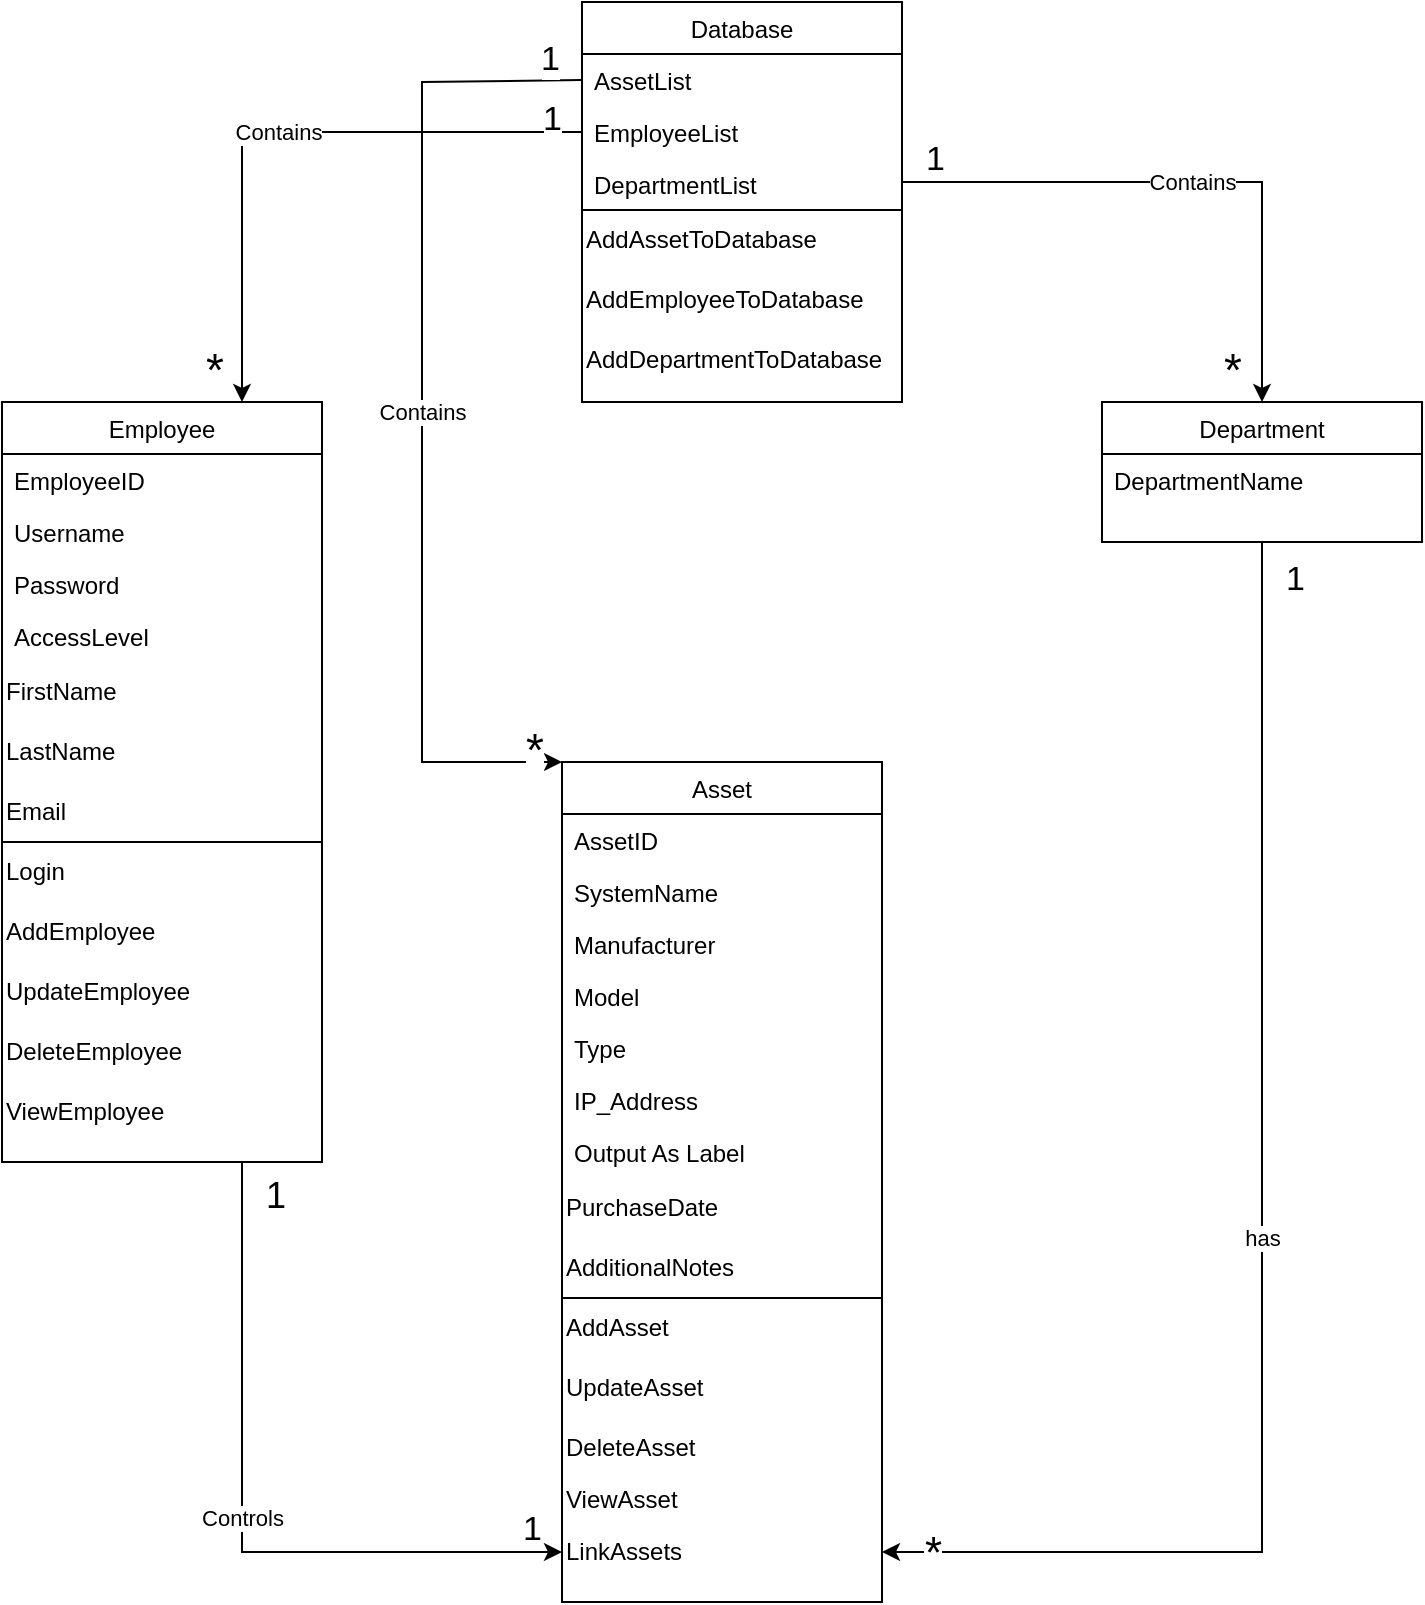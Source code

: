 <mxfile version="22.0.8" type="device">
  <diagram id="C5RBs43oDa-KdzZeNtuy" name="Page-1">
    <mxGraphModel dx="2913" dy="1118" grid="1" gridSize="10" guides="1" tooltips="1" connect="1" arrows="1" fold="1" page="1" pageScale="1" pageWidth="827" pageHeight="1169" math="0" shadow="0">
      <root>
        <mxCell id="WIyWlLk6GJQsqaUBKTNV-0" />
        <mxCell id="WIyWlLk6GJQsqaUBKTNV-1" parent="WIyWlLk6GJQsqaUBKTNV-0" />
        <mxCell id="zkfFHV4jXpPFQw0GAbJ--17" value="Asset" style="swimlane;fontStyle=0;align=center;verticalAlign=top;childLayout=stackLayout;horizontal=1;startSize=26;horizontalStack=0;resizeParent=1;resizeLast=0;collapsible=1;marginBottom=0;rounded=0;shadow=0;strokeWidth=1;" parent="WIyWlLk6GJQsqaUBKTNV-1" vertex="1">
          <mxGeometry x="310" y="450" width="160" height="420" as="geometry">
            <mxRectangle x="550" y="140" width="160" height="26" as="alternateBounds" />
          </mxGeometry>
        </mxCell>
        <mxCell id="zkfFHV4jXpPFQw0GAbJ--18" value="AssetID" style="text;align=left;verticalAlign=top;spacingLeft=4;spacingRight=4;overflow=hidden;rotatable=0;points=[[0,0.5],[1,0.5]];portConstraint=eastwest;" parent="zkfFHV4jXpPFQw0GAbJ--17" vertex="1">
          <mxGeometry y="26" width="160" height="26" as="geometry" />
        </mxCell>
        <mxCell id="zkfFHV4jXpPFQw0GAbJ--19" value="SystemName" style="text;align=left;verticalAlign=top;spacingLeft=4;spacingRight=4;overflow=hidden;rotatable=0;points=[[0,0.5],[1,0.5]];portConstraint=eastwest;rounded=0;shadow=0;html=0;" parent="zkfFHV4jXpPFQw0GAbJ--17" vertex="1">
          <mxGeometry y="52" width="160" height="26" as="geometry" />
        </mxCell>
        <mxCell id="zkfFHV4jXpPFQw0GAbJ--20" value="Manufacturer" style="text;align=left;verticalAlign=top;spacingLeft=4;spacingRight=4;overflow=hidden;rotatable=0;points=[[0,0.5],[1,0.5]];portConstraint=eastwest;rounded=0;shadow=0;html=0;" parent="zkfFHV4jXpPFQw0GAbJ--17" vertex="1">
          <mxGeometry y="78" width="160" height="26" as="geometry" />
        </mxCell>
        <mxCell id="zkfFHV4jXpPFQw0GAbJ--21" value="Model" style="text;align=left;verticalAlign=top;spacingLeft=4;spacingRight=4;overflow=hidden;rotatable=0;points=[[0,0.5],[1,0.5]];portConstraint=eastwest;rounded=0;shadow=0;html=0;" parent="zkfFHV4jXpPFQw0GAbJ--17" vertex="1">
          <mxGeometry y="104" width="160" height="26" as="geometry" />
        </mxCell>
        <mxCell id="zkfFHV4jXpPFQw0GAbJ--22" value="Type" style="text;align=left;verticalAlign=top;spacingLeft=4;spacingRight=4;overflow=hidden;rotatable=0;points=[[0,0.5],[1,0.5]];portConstraint=eastwest;rounded=0;shadow=0;html=0;" parent="zkfFHV4jXpPFQw0GAbJ--17" vertex="1">
          <mxGeometry y="130" width="160" height="26" as="geometry" />
        </mxCell>
        <mxCell id="zkfFHV4jXpPFQw0GAbJ--24" value="IP_Address" style="text;align=left;verticalAlign=top;spacingLeft=4;spacingRight=4;overflow=hidden;rotatable=0;points=[[0,0.5],[1,0.5]];portConstraint=eastwest;" parent="zkfFHV4jXpPFQw0GAbJ--17" vertex="1">
          <mxGeometry y="156" width="160" height="26" as="geometry" />
        </mxCell>
        <mxCell id="zkfFHV4jXpPFQw0GAbJ--25" value="Output As Label" style="text;align=left;verticalAlign=top;spacingLeft=4;spacingRight=4;overflow=hidden;rotatable=0;points=[[0,0.5],[1,0.5]];portConstraint=eastwest;" parent="zkfFHV4jXpPFQw0GAbJ--17" vertex="1">
          <mxGeometry y="182" width="160" height="26" as="geometry" />
        </mxCell>
        <mxCell id="u0gkRa7UdHfeP79vAvta-1" value="PurchaseDate" style="text;html=1;strokeColor=none;fillColor=none;align=left;verticalAlign=middle;whiteSpace=wrap;rounded=0;" vertex="1" parent="zkfFHV4jXpPFQw0GAbJ--17">
          <mxGeometry y="208" width="160" height="30" as="geometry" />
        </mxCell>
        <mxCell id="u0gkRa7UdHfeP79vAvta-2" value="AdditionalNotes" style="text;html=1;strokeColor=none;fillColor=none;align=left;verticalAlign=middle;whiteSpace=wrap;rounded=0;" vertex="1" parent="zkfFHV4jXpPFQw0GAbJ--17">
          <mxGeometry y="238" width="160" height="30" as="geometry" />
        </mxCell>
        <mxCell id="u0gkRa7UdHfeP79vAvta-3" value="" style="endArrow=none;html=1;rounded=0;entryX=1;entryY=1;entryDx=0;entryDy=0;exitX=0;exitY=1;exitDx=0;exitDy=0;" edge="1" parent="zkfFHV4jXpPFQw0GAbJ--17" source="u0gkRa7UdHfeP79vAvta-2" target="u0gkRa7UdHfeP79vAvta-2">
          <mxGeometry width="50" height="50" relative="1" as="geometry">
            <mxPoint x="55" y="318" as="sourcePoint" />
            <mxPoint x="105" y="268" as="targetPoint" />
          </mxGeometry>
        </mxCell>
        <mxCell id="u0gkRa7UdHfeP79vAvta-4" value="AddAsset" style="text;html=1;strokeColor=none;fillColor=none;align=left;verticalAlign=middle;whiteSpace=wrap;rounded=0;" vertex="1" parent="zkfFHV4jXpPFQw0GAbJ--17">
          <mxGeometry y="268" width="160" height="30" as="geometry" />
        </mxCell>
        <mxCell id="u0gkRa7UdHfeP79vAvta-5" value="UpdateAsset" style="text;html=1;strokeColor=none;fillColor=none;align=left;verticalAlign=middle;whiteSpace=wrap;rounded=0;" vertex="1" parent="zkfFHV4jXpPFQw0GAbJ--17">
          <mxGeometry y="298" width="160" height="30" as="geometry" />
        </mxCell>
        <mxCell id="u0gkRa7UdHfeP79vAvta-6" value="DeleteAsset" style="text;html=1;strokeColor=none;fillColor=none;align=left;verticalAlign=middle;whiteSpace=wrap;rounded=0;" vertex="1" parent="zkfFHV4jXpPFQw0GAbJ--17">
          <mxGeometry y="328" width="160" height="30" as="geometry" />
        </mxCell>
        <mxCell id="u0gkRa7UdHfeP79vAvta-7" value="ViewAsset" style="text;html=1;strokeColor=none;fillColor=none;align=left;verticalAlign=middle;whiteSpace=wrap;rounded=0;" vertex="1" parent="zkfFHV4jXpPFQw0GAbJ--17">
          <mxGeometry y="358" width="160" height="22" as="geometry" />
        </mxCell>
        <mxCell id="u0gkRa7UdHfeP79vAvta-53" value="LinkAssets" style="text;html=1;strokeColor=none;fillColor=none;align=left;verticalAlign=middle;whiteSpace=wrap;rounded=0;" vertex="1" parent="zkfFHV4jXpPFQw0GAbJ--17">
          <mxGeometry y="380" width="160" height="30" as="geometry" />
        </mxCell>
        <mxCell id="u0gkRa7UdHfeP79vAvta-11" value="Employee" style="swimlane;fontStyle=0;align=center;verticalAlign=top;childLayout=stackLayout;horizontal=1;startSize=26;horizontalStack=0;resizeParent=1;resizeLast=0;collapsible=1;marginBottom=0;rounded=0;shadow=0;strokeWidth=1;" vertex="1" parent="WIyWlLk6GJQsqaUBKTNV-1">
          <mxGeometry x="30" y="270" width="160" height="380" as="geometry">
            <mxRectangle x="550" y="140" width="160" height="26" as="alternateBounds" />
          </mxGeometry>
        </mxCell>
        <mxCell id="u0gkRa7UdHfeP79vAvta-12" value="EmployeeID" style="text;align=left;verticalAlign=top;spacingLeft=4;spacingRight=4;overflow=hidden;rotatable=0;points=[[0,0.5],[1,0.5]];portConstraint=eastwest;" vertex="1" parent="u0gkRa7UdHfeP79vAvta-11">
          <mxGeometry y="26" width="160" height="26" as="geometry" />
        </mxCell>
        <mxCell id="u0gkRa7UdHfeP79vAvta-13" value="Username" style="text;align=left;verticalAlign=top;spacingLeft=4;spacingRight=4;overflow=hidden;rotatable=0;points=[[0,0.5],[1,0.5]];portConstraint=eastwest;rounded=0;shadow=0;html=0;" vertex="1" parent="u0gkRa7UdHfeP79vAvta-11">
          <mxGeometry y="52" width="160" height="26" as="geometry" />
        </mxCell>
        <mxCell id="u0gkRa7UdHfeP79vAvta-14" value="Password" style="text;align=left;verticalAlign=top;spacingLeft=4;spacingRight=4;overflow=hidden;rotatable=0;points=[[0,0.5],[1,0.5]];portConstraint=eastwest;rounded=0;shadow=0;html=0;" vertex="1" parent="u0gkRa7UdHfeP79vAvta-11">
          <mxGeometry y="78" width="160" height="26" as="geometry" />
        </mxCell>
        <mxCell id="u0gkRa7UdHfeP79vAvta-15" value="AccessLevel" style="text;align=left;verticalAlign=top;spacingLeft=4;spacingRight=4;overflow=hidden;rotatable=0;points=[[0,0.5],[1,0.5]];portConstraint=eastwest;rounded=0;shadow=0;html=0;" vertex="1" parent="u0gkRa7UdHfeP79vAvta-11">
          <mxGeometry y="104" width="160" height="26" as="geometry" />
        </mxCell>
        <mxCell id="u0gkRa7UdHfeP79vAvta-28" value="FirstName" style="text;html=1;strokeColor=none;fillColor=none;align=left;verticalAlign=middle;whiteSpace=wrap;rounded=0;" vertex="1" parent="u0gkRa7UdHfeP79vAvta-11">
          <mxGeometry y="130" width="160" height="30" as="geometry" />
        </mxCell>
        <mxCell id="u0gkRa7UdHfeP79vAvta-29" value="LastName" style="text;html=1;strokeColor=none;fillColor=none;align=left;verticalAlign=middle;whiteSpace=wrap;rounded=0;" vertex="1" parent="u0gkRa7UdHfeP79vAvta-11">
          <mxGeometry y="160" width="160" height="30" as="geometry" />
        </mxCell>
        <mxCell id="u0gkRa7UdHfeP79vAvta-30" value="Email" style="text;html=1;strokeColor=none;fillColor=none;align=left;verticalAlign=middle;whiteSpace=wrap;rounded=0;" vertex="1" parent="u0gkRa7UdHfeP79vAvta-11">
          <mxGeometry y="190" width="160" height="30" as="geometry" />
        </mxCell>
        <mxCell id="u0gkRa7UdHfeP79vAvta-31" value="" style="endArrow=none;html=1;rounded=0;exitX=0;exitY=1;exitDx=0;exitDy=0;entryX=1;entryY=1;entryDx=0;entryDy=0;" edge="1" parent="u0gkRa7UdHfeP79vAvta-11" source="u0gkRa7UdHfeP79vAvta-30" target="u0gkRa7UdHfeP79vAvta-30">
          <mxGeometry width="50" height="50" relative="1" as="geometry">
            <mxPoint x="50" y="290" as="sourcePoint" />
            <mxPoint x="100" y="240" as="targetPoint" />
          </mxGeometry>
        </mxCell>
        <mxCell id="u0gkRa7UdHfeP79vAvta-32" value="Login" style="text;html=1;strokeColor=none;fillColor=none;align=left;verticalAlign=middle;whiteSpace=wrap;rounded=0;" vertex="1" parent="u0gkRa7UdHfeP79vAvta-11">
          <mxGeometry y="220" width="160" height="30" as="geometry" />
        </mxCell>
        <mxCell id="u0gkRa7UdHfeP79vAvta-58" value="AddEmployee" style="text;html=1;strokeColor=none;fillColor=none;align=left;verticalAlign=middle;whiteSpace=wrap;rounded=0;" vertex="1" parent="u0gkRa7UdHfeP79vAvta-11">
          <mxGeometry y="250" width="160" height="30" as="geometry" />
        </mxCell>
        <mxCell id="u0gkRa7UdHfeP79vAvta-59" value="UpdateEmployee" style="text;html=1;strokeColor=none;fillColor=none;align=left;verticalAlign=middle;whiteSpace=wrap;rounded=0;" vertex="1" parent="u0gkRa7UdHfeP79vAvta-11">
          <mxGeometry y="280" width="160" height="30" as="geometry" />
        </mxCell>
        <mxCell id="u0gkRa7UdHfeP79vAvta-60" value="DeleteEmployee" style="text;html=1;strokeColor=none;fillColor=none;align=left;verticalAlign=middle;whiteSpace=wrap;rounded=0;" vertex="1" parent="u0gkRa7UdHfeP79vAvta-11">
          <mxGeometry y="310" width="160" height="30" as="geometry" />
        </mxCell>
        <mxCell id="u0gkRa7UdHfeP79vAvta-61" value="ViewEmployee" style="text;html=1;strokeColor=none;fillColor=none;align=left;verticalAlign=middle;whiteSpace=wrap;rounded=0;" vertex="1" parent="u0gkRa7UdHfeP79vAvta-11">
          <mxGeometry y="340" width="160" height="30" as="geometry" />
        </mxCell>
        <mxCell id="u0gkRa7UdHfeP79vAvta-33" value="Department" style="swimlane;fontStyle=0;align=center;verticalAlign=top;childLayout=stackLayout;horizontal=1;startSize=26;horizontalStack=0;resizeParent=1;resizeLast=0;collapsible=1;marginBottom=0;rounded=0;shadow=0;strokeWidth=1;" vertex="1" parent="WIyWlLk6GJQsqaUBKTNV-1">
          <mxGeometry x="580" y="270" width="160" height="70" as="geometry">
            <mxRectangle x="550" y="140" width="160" height="26" as="alternateBounds" />
          </mxGeometry>
        </mxCell>
        <mxCell id="u0gkRa7UdHfeP79vAvta-34" value="DepartmentName" style="text;align=left;verticalAlign=top;spacingLeft=4;spacingRight=4;overflow=hidden;rotatable=0;points=[[0,0.5],[1,0.5]];portConstraint=eastwest;" vertex="1" parent="u0gkRa7UdHfeP79vAvta-33">
          <mxGeometry y="26" width="160" height="26" as="geometry" />
        </mxCell>
        <mxCell id="u0gkRa7UdHfeP79vAvta-43" value="Database" style="swimlane;fontStyle=0;align=center;verticalAlign=top;childLayout=stackLayout;horizontal=1;startSize=26;horizontalStack=0;resizeParent=1;resizeLast=0;collapsible=1;marginBottom=0;rounded=0;shadow=0;strokeWidth=1;" vertex="1" parent="WIyWlLk6GJQsqaUBKTNV-1">
          <mxGeometry x="320" y="70" width="160" height="200" as="geometry">
            <mxRectangle x="550" y="140" width="160" height="26" as="alternateBounds" />
          </mxGeometry>
        </mxCell>
        <mxCell id="u0gkRa7UdHfeP79vAvta-44" value="AssetList" style="text;align=left;verticalAlign=top;spacingLeft=4;spacingRight=4;overflow=hidden;rotatable=0;points=[[0,0.5],[1,0.5]];portConstraint=eastwest;" vertex="1" parent="u0gkRa7UdHfeP79vAvta-43">
          <mxGeometry y="26" width="160" height="26" as="geometry" />
        </mxCell>
        <mxCell id="u0gkRa7UdHfeP79vAvta-45" value="EmployeeList" style="text;align=left;verticalAlign=top;spacingLeft=4;spacingRight=4;overflow=hidden;rotatable=0;points=[[0,0.5],[1,0.5]];portConstraint=eastwest;rounded=0;shadow=0;html=0;" vertex="1" parent="u0gkRa7UdHfeP79vAvta-43">
          <mxGeometry y="52" width="160" height="26" as="geometry" />
        </mxCell>
        <mxCell id="u0gkRa7UdHfeP79vAvta-46" value="DepartmentList" style="text;align=left;verticalAlign=top;spacingLeft=4;spacingRight=4;overflow=hidden;rotatable=0;points=[[0,0.5],[1,0.5]];portConstraint=eastwest;rounded=0;shadow=0;html=0;" vertex="1" parent="u0gkRa7UdHfeP79vAvta-43">
          <mxGeometry y="78" width="160" height="26" as="geometry" />
        </mxCell>
        <mxCell id="u0gkRa7UdHfeP79vAvta-54" value="" style="endArrow=none;html=1;rounded=0;exitX=0;exitY=1;exitDx=0;exitDy=0;exitPerimeter=0;entryX=1;entryY=1;entryDx=0;entryDy=0;entryPerimeter=0;" edge="1" parent="u0gkRa7UdHfeP79vAvta-43" source="u0gkRa7UdHfeP79vAvta-46" target="u0gkRa7UdHfeP79vAvta-46">
          <mxGeometry width="50" height="50" relative="1" as="geometry">
            <mxPoint x="55" y="190" as="sourcePoint" />
            <mxPoint x="105" y="140" as="targetPoint" />
          </mxGeometry>
        </mxCell>
        <mxCell id="u0gkRa7UdHfeP79vAvta-55" value="AddAssetToDatabase" style="text;html=1;strokeColor=none;fillColor=none;align=left;verticalAlign=middle;whiteSpace=wrap;rounded=0;" vertex="1" parent="u0gkRa7UdHfeP79vAvta-43">
          <mxGeometry y="104" width="160" height="30" as="geometry" />
        </mxCell>
        <mxCell id="u0gkRa7UdHfeP79vAvta-56" value="AddEmployeeToDatabase" style="text;html=1;strokeColor=none;fillColor=none;align=left;verticalAlign=middle;whiteSpace=wrap;rounded=0;" vertex="1" parent="u0gkRa7UdHfeP79vAvta-43">
          <mxGeometry y="134" width="160" height="30" as="geometry" />
        </mxCell>
        <mxCell id="u0gkRa7UdHfeP79vAvta-57" value="AddDepartmentToDatabase" style="text;html=1;strokeColor=none;fillColor=none;align=left;verticalAlign=middle;whiteSpace=wrap;rounded=0;" vertex="1" parent="u0gkRa7UdHfeP79vAvta-43">
          <mxGeometry y="164" width="160" height="30" as="geometry" />
        </mxCell>
        <mxCell id="u0gkRa7UdHfeP79vAvta-68" value="" style="endArrow=classic;html=1;rounded=0;entryX=1;entryY=0.5;entryDx=0;entryDy=0;exitX=0.5;exitY=1;exitDx=0;exitDy=0;" edge="1" parent="WIyWlLk6GJQsqaUBKTNV-1" source="u0gkRa7UdHfeP79vAvta-33" target="u0gkRa7UdHfeP79vAvta-53">
          <mxGeometry relative="1" as="geometry">
            <mxPoint x="650" y="340" as="sourcePoint" />
            <mxPoint x="810" y="340" as="targetPoint" />
            <Array as="points">
              <mxPoint x="660" y="845" />
            </Array>
          </mxGeometry>
        </mxCell>
        <mxCell id="u0gkRa7UdHfeP79vAvta-69" value="has" style="edgeLabel;resizable=0;html=1;align=center;verticalAlign=middle;" connectable="0" vertex="1" parent="u0gkRa7UdHfeP79vAvta-68">
          <mxGeometry relative="1" as="geometry" />
        </mxCell>
        <mxCell id="u0gkRa7UdHfeP79vAvta-70" value="1&lt;font style=&quot;font-size: 17px;&quot;&gt;&lt;br style=&quot;font-size: 17px;&quot;&gt;&lt;/font&gt;" style="edgeLabel;resizable=0;html=1;align=left;verticalAlign=bottom;fontSize=17;" connectable="0" vertex="1" parent="u0gkRa7UdHfeP79vAvta-68">
          <mxGeometry x="-1" relative="1" as="geometry">
            <mxPoint x="10" y="30" as="offset" />
          </mxGeometry>
        </mxCell>
        <mxCell id="u0gkRa7UdHfeP79vAvta-71" value="*" style="edgeLabel;resizable=0;html=1;align=right;verticalAlign=bottom;fontSize=22;" connectable="0" vertex="1" parent="u0gkRa7UdHfeP79vAvta-68">
          <mxGeometry x="1" relative="1" as="geometry">
            <mxPoint x="30" y="15" as="offset" />
          </mxGeometry>
        </mxCell>
        <mxCell id="u0gkRa7UdHfeP79vAvta-72" value="" style="endArrow=classic;html=1;rounded=0;exitX=0;exitY=0.5;exitDx=0;exitDy=0;entryX=0;entryY=0;entryDx=0;entryDy=0;" edge="1" parent="WIyWlLk6GJQsqaUBKTNV-1" source="u0gkRa7UdHfeP79vAvta-44" target="zkfFHV4jXpPFQw0GAbJ--17">
          <mxGeometry relative="1" as="geometry">
            <mxPoint x="460" y="360" as="sourcePoint" />
            <mxPoint x="300" y="360" as="targetPoint" />
            <Array as="points">
              <mxPoint x="240" y="110" />
              <mxPoint x="240" y="450" />
            </Array>
          </mxGeometry>
        </mxCell>
        <mxCell id="u0gkRa7UdHfeP79vAvta-73" value="Contains" style="edgeLabel;resizable=0;html=1;align=center;verticalAlign=middle;" connectable="0" vertex="1" parent="u0gkRa7UdHfeP79vAvta-72">
          <mxGeometry relative="1" as="geometry" />
        </mxCell>
        <mxCell id="u0gkRa7UdHfeP79vAvta-74" value="*" style="edgeLabel;resizable=0;html=1;align=left;verticalAlign=bottom;fontSize=23;" connectable="0" vertex="1" parent="u0gkRa7UdHfeP79vAvta-72">
          <mxGeometry x="-1" relative="1" as="geometry">
            <mxPoint x="-30" y="351" as="offset" />
          </mxGeometry>
        </mxCell>
        <mxCell id="u0gkRa7UdHfeP79vAvta-75" value="1&lt;br style=&quot;font-size: 17px;&quot;&gt;" style="edgeLabel;resizable=0;html=1;align=right;verticalAlign=bottom;fontSize=17;" connectable="0" vertex="1" parent="u0gkRa7UdHfeP79vAvta-72">
          <mxGeometry x="1" relative="1" as="geometry">
            <mxPoint y="-340" as="offset" />
          </mxGeometry>
        </mxCell>
        <mxCell id="u0gkRa7UdHfeP79vAvta-76" value="" style="endArrow=classic;html=1;rounded=0;exitX=0;exitY=0.5;exitDx=0;exitDy=0;entryX=0.75;entryY=0;entryDx=0;entryDy=0;" edge="1" parent="WIyWlLk6GJQsqaUBKTNV-1" source="u0gkRa7UdHfeP79vAvta-45" target="u0gkRa7UdHfeP79vAvta-11">
          <mxGeometry relative="1" as="geometry">
            <mxPoint x="190" y="160" as="sourcePoint" />
            <mxPoint x="30" y="160" as="targetPoint" />
            <Array as="points">
              <mxPoint x="150" y="135" />
            </Array>
          </mxGeometry>
        </mxCell>
        <mxCell id="u0gkRa7UdHfeP79vAvta-77" value="Contains" style="edgeLabel;resizable=0;html=1;align=center;verticalAlign=middle;" connectable="0" vertex="1" parent="u0gkRa7UdHfeP79vAvta-76">
          <mxGeometry relative="1" as="geometry" />
        </mxCell>
        <mxCell id="u0gkRa7UdHfeP79vAvta-78" value="*" style="edgeLabel;resizable=0;html=1;align=left;verticalAlign=bottom;fontSize=23;" connectable="0" vertex="1" parent="u0gkRa7UdHfeP79vAvta-76">
          <mxGeometry x="-1" relative="1" as="geometry">
            <mxPoint x="-190" y="135" as="offset" />
          </mxGeometry>
        </mxCell>
        <mxCell id="u0gkRa7UdHfeP79vAvta-79" value="1" style="edgeLabel;resizable=0;html=1;align=right;verticalAlign=bottom;fontSize=17;" connectable="0" vertex="1" parent="u0gkRa7UdHfeP79vAvta-76">
          <mxGeometry x="1" relative="1" as="geometry">
            <mxPoint x="160" y="-130" as="offset" />
          </mxGeometry>
        </mxCell>
        <mxCell id="u0gkRa7UdHfeP79vAvta-80" value="" style="endArrow=classic;html=1;rounded=0;entryX=0.5;entryY=0;entryDx=0;entryDy=0;" edge="1" parent="WIyWlLk6GJQsqaUBKTNV-1" target="u0gkRa7UdHfeP79vAvta-33">
          <mxGeometry relative="1" as="geometry">
            <mxPoint x="480" y="160" as="sourcePoint" />
            <mxPoint x="640" y="160" as="targetPoint" />
            <Array as="points">
              <mxPoint x="660" y="160" />
            </Array>
          </mxGeometry>
        </mxCell>
        <mxCell id="u0gkRa7UdHfeP79vAvta-81" value="Contains" style="edgeLabel;resizable=0;html=1;align=center;verticalAlign=middle;" connectable="0" vertex="1" parent="u0gkRa7UdHfeP79vAvta-80">
          <mxGeometry relative="1" as="geometry" />
        </mxCell>
        <mxCell id="u0gkRa7UdHfeP79vAvta-82" value="1" style="edgeLabel;resizable=0;html=1;align=left;verticalAlign=bottom;fontSize=17;" connectable="0" vertex="1" parent="u0gkRa7UdHfeP79vAvta-80">
          <mxGeometry x="-1" relative="1" as="geometry">
            <mxPoint x="10" as="offset" />
          </mxGeometry>
        </mxCell>
        <mxCell id="u0gkRa7UdHfeP79vAvta-83" value="*" style="edgeLabel;resizable=0;html=1;align=right;verticalAlign=bottom;fontSize=23;" connectable="0" vertex="1" parent="u0gkRa7UdHfeP79vAvta-80">
          <mxGeometry x="1" relative="1" as="geometry">
            <mxPoint x="-10" as="offset" />
          </mxGeometry>
        </mxCell>
        <mxCell id="u0gkRa7UdHfeP79vAvta-84" value="" style="endArrow=classic;html=1;rounded=0;exitX=0.75;exitY=1;exitDx=0;exitDy=0;entryX=0;entryY=0.5;entryDx=0;entryDy=0;" edge="1" parent="WIyWlLk6GJQsqaUBKTNV-1" source="u0gkRa7UdHfeP79vAvta-11" target="u0gkRa7UdHfeP79vAvta-53">
          <mxGeometry relative="1" as="geometry">
            <mxPoint x="80" y="810" as="sourcePoint" />
            <mxPoint x="240" y="810" as="targetPoint" />
            <Array as="points">
              <mxPoint x="150" y="845" />
            </Array>
          </mxGeometry>
        </mxCell>
        <mxCell id="u0gkRa7UdHfeP79vAvta-85" value="Controls" style="edgeLabel;resizable=0;html=1;align=center;verticalAlign=middle;" connectable="0" vertex="1" parent="u0gkRa7UdHfeP79vAvta-84">
          <mxGeometry relative="1" as="geometry" />
        </mxCell>
        <mxCell id="u0gkRa7UdHfeP79vAvta-86" value="1" style="edgeLabel;resizable=0;html=1;align=left;verticalAlign=bottom;fontSize=18;" connectable="0" vertex="1" parent="u0gkRa7UdHfeP79vAvta-84">
          <mxGeometry x="-1" relative="1" as="geometry">
            <mxPoint x="10" y="30" as="offset" />
          </mxGeometry>
        </mxCell>
        <mxCell id="u0gkRa7UdHfeP79vAvta-87" value="1" style="edgeLabel;resizable=0;html=1;align=right;verticalAlign=bottom;fontSize=17;" connectable="0" vertex="1" parent="u0gkRa7UdHfeP79vAvta-84">
          <mxGeometry x="1" relative="1" as="geometry">
            <mxPoint x="-10" as="offset" />
          </mxGeometry>
        </mxCell>
      </root>
    </mxGraphModel>
  </diagram>
</mxfile>
